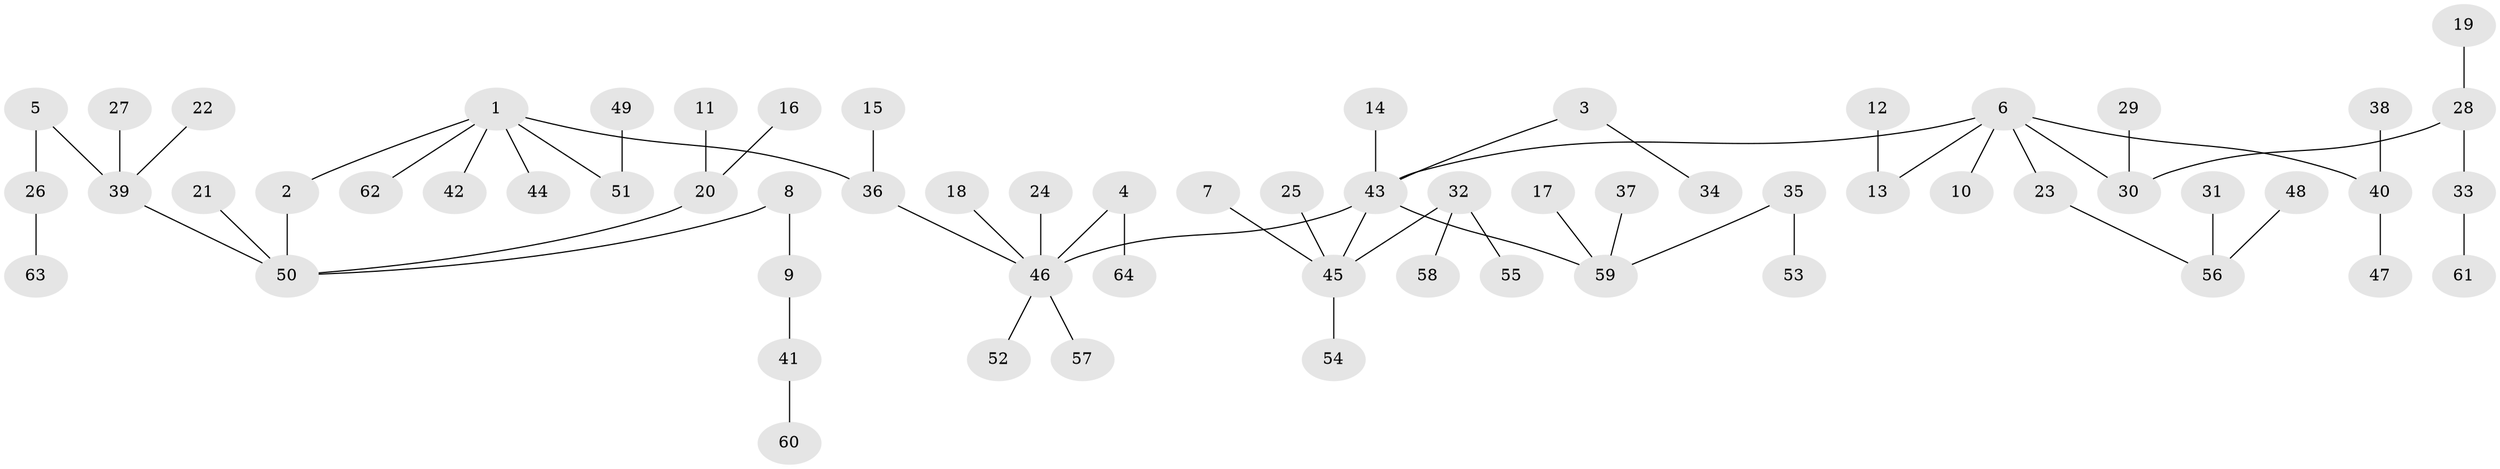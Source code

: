 // original degree distribution, {5: 0.015625, 3: 0.1328125, 4: 0.0625, 2: 0.2421875, 7: 0.015625, 8: 0.0078125, 6: 0.015625, 1: 0.5078125}
// Generated by graph-tools (version 1.1) at 2025/26/03/09/25 03:26:29]
// undirected, 64 vertices, 63 edges
graph export_dot {
graph [start="1"]
  node [color=gray90,style=filled];
  1;
  2;
  3;
  4;
  5;
  6;
  7;
  8;
  9;
  10;
  11;
  12;
  13;
  14;
  15;
  16;
  17;
  18;
  19;
  20;
  21;
  22;
  23;
  24;
  25;
  26;
  27;
  28;
  29;
  30;
  31;
  32;
  33;
  34;
  35;
  36;
  37;
  38;
  39;
  40;
  41;
  42;
  43;
  44;
  45;
  46;
  47;
  48;
  49;
  50;
  51;
  52;
  53;
  54;
  55;
  56;
  57;
  58;
  59;
  60;
  61;
  62;
  63;
  64;
  1 -- 2 [weight=1.0];
  1 -- 36 [weight=1.0];
  1 -- 42 [weight=1.0];
  1 -- 44 [weight=1.0];
  1 -- 51 [weight=1.0];
  1 -- 62 [weight=1.0];
  2 -- 50 [weight=1.0];
  3 -- 34 [weight=1.0];
  3 -- 43 [weight=1.0];
  4 -- 46 [weight=1.0];
  4 -- 64 [weight=1.0];
  5 -- 26 [weight=1.0];
  5 -- 39 [weight=1.0];
  6 -- 10 [weight=1.0];
  6 -- 13 [weight=1.0];
  6 -- 23 [weight=1.0];
  6 -- 30 [weight=1.0];
  6 -- 40 [weight=1.0];
  6 -- 43 [weight=1.0];
  7 -- 45 [weight=1.0];
  8 -- 9 [weight=1.0];
  8 -- 50 [weight=1.0];
  9 -- 41 [weight=1.0];
  11 -- 20 [weight=1.0];
  12 -- 13 [weight=1.0];
  14 -- 43 [weight=1.0];
  15 -- 36 [weight=1.0];
  16 -- 20 [weight=1.0];
  17 -- 59 [weight=1.0];
  18 -- 46 [weight=1.0];
  19 -- 28 [weight=1.0];
  20 -- 50 [weight=1.0];
  21 -- 50 [weight=1.0];
  22 -- 39 [weight=1.0];
  23 -- 56 [weight=1.0];
  24 -- 46 [weight=1.0];
  25 -- 45 [weight=1.0];
  26 -- 63 [weight=1.0];
  27 -- 39 [weight=1.0];
  28 -- 30 [weight=1.0];
  28 -- 33 [weight=1.0];
  29 -- 30 [weight=1.0];
  31 -- 56 [weight=1.0];
  32 -- 45 [weight=1.0];
  32 -- 55 [weight=1.0];
  32 -- 58 [weight=1.0];
  33 -- 61 [weight=1.0];
  35 -- 53 [weight=1.0];
  35 -- 59 [weight=1.0];
  36 -- 46 [weight=1.0];
  37 -- 59 [weight=1.0];
  38 -- 40 [weight=1.0];
  39 -- 50 [weight=1.0];
  40 -- 47 [weight=1.0];
  41 -- 60 [weight=1.0];
  43 -- 45 [weight=1.0];
  43 -- 46 [weight=1.0];
  43 -- 59 [weight=1.0];
  45 -- 54 [weight=1.0];
  46 -- 52 [weight=1.0];
  46 -- 57 [weight=1.0];
  48 -- 56 [weight=1.0];
  49 -- 51 [weight=1.0];
}
